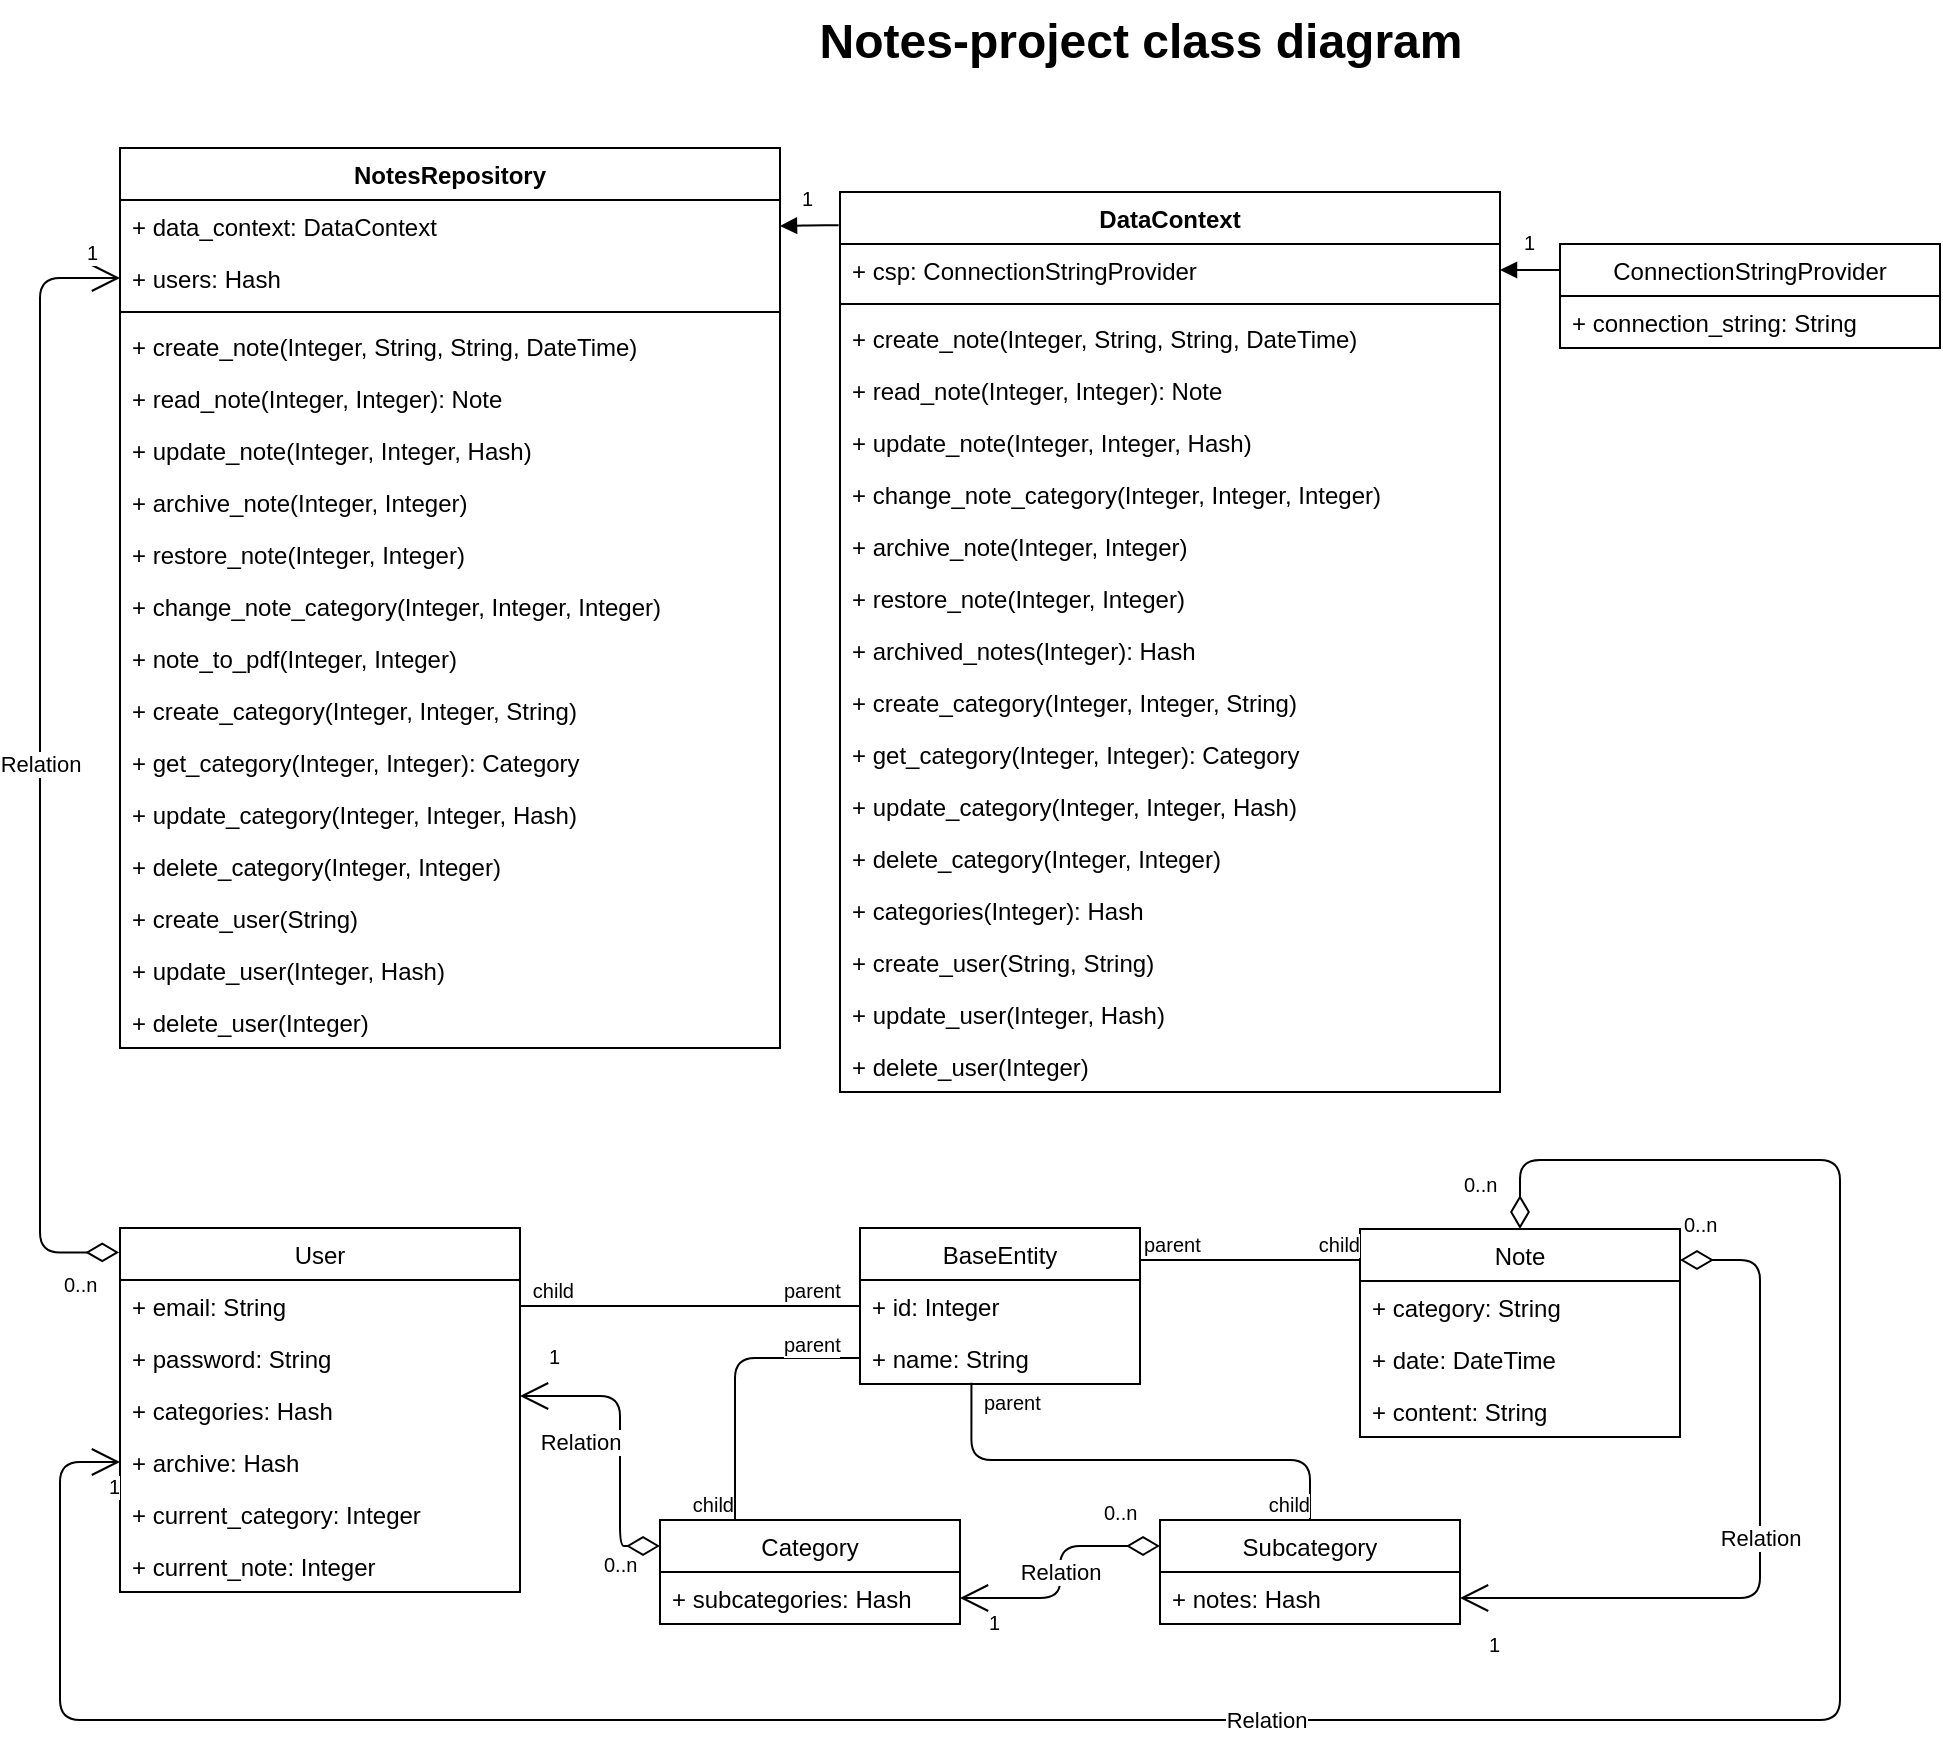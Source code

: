 <mxfile version="10.6.8" type="device"><diagram id="kdU3wLpG8yM0j89QvIXH" name="Page-1"><mxGraphModel dx="2154" dy="778" grid="1" gridSize="10" guides="1" tooltips="1" connect="1" arrows="1" fold="1" page="1" pageScale="1" pageWidth="827" pageHeight="1169" math="0" shadow="0"><root><mxCell id="0"/><mxCell id="1" parent="0"/><mxCell id="JmlzLfqExWZRx1-qsXbq-18" value="Note" style="swimlane;fontStyle=0;childLayout=stackLayout;horizontal=1;startSize=26;fillColor=none;horizontalStack=0;resizeParent=1;resizeParentMax=0;resizeLast=0;collapsible=1;marginBottom=0;" parent="1" vertex="1"><mxGeometry x="440" y="643.5" width="160" height="104" as="geometry"/></mxCell><mxCell id="JmlzLfqExWZRx1-qsXbq-45" value="+ category: String" style="text;strokeColor=none;fillColor=none;align=left;verticalAlign=top;spacingLeft=4;spacingRight=4;overflow=hidden;rotatable=0;points=[[0,0.5],[1,0.5]];portConstraint=eastwest;" parent="JmlzLfqExWZRx1-qsXbq-18" vertex="1"><mxGeometry y="26" width="160" height="26" as="geometry"/></mxCell><mxCell id="JmlzLfqExWZRx1-qsXbq-19" value="+ date: DateTime" style="text;strokeColor=none;fillColor=none;align=left;verticalAlign=top;spacingLeft=4;spacingRight=4;overflow=hidden;rotatable=0;points=[[0,0.5],[1,0.5]];portConstraint=eastwest;" parent="JmlzLfqExWZRx1-qsXbq-18" vertex="1"><mxGeometry y="52" width="160" height="26" as="geometry"/></mxCell><mxCell id="JmlzLfqExWZRx1-qsXbq-20" value="+ content: String" style="text;strokeColor=none;fillColor=none;align=left;verticalAlign=top;spacingLeft=4;spacingRight=4;overflow=hidden;rotatable=0;points=[[0,0.5],[1,0.5]];portConstraint=eastwest;" parent="JmlzLfqExWZRx1-qsXbq-18" vertex="1"><mxGeometry y="78" width="160" height="26" as="geometry"/></mxCell><mxCell id="JmlzLfqExWZRx1-qsXbq-25" value="NotesRepository" style="swimlane;fontStyle=1;align=center;verticalAlign=top;childLayout=stackLayout;horizontal=1;startSize=26;horizontalStack=0;resizeParent=1;resizeParentMax=0;resizeLast=0;collapsible=1;marginBottom=0;" parent="1" vertex="1"><mxGeometry x="-180" y="103" width="330" height="450" as="geometry"/></mxCell><mxCell id="JmlzLfqExWZRx1-qsXbq-53" value="+ data_context: DataContext" style="text;strokeColor=none;fillColor=none;align=left;verticalAlign=top;spacingLeft=4;spacingRight=4;overflow=hidden;rotatable=0;points=[[0,0.5],[1,0.5]];portConstraint=eastwest;" parent="JmlzLfqExWZRx1-qsXbq-25" vertex="1"><mxGeometry y="26" width="330" height="26" as="geometry"/></mxCell><mxCell id="TuftaSaJV7MdDBvJdGdb-63" value="+ users: Hash" style="text;strokeColor=none;fillColor=none;align=left;verticalAlign=top;spacingLeft=4;spacingRight=4;overflow=hidden;rotatable=0;points=[[0,0.5],[1,0.5]];portConstraint=eastwest;" parent="JmlzLfqExWZRx1-qsXbq-25" vertex="1"><mxGeometry y="52" width="330" height="26" as="geometry"/></mxCell><mxCell id="JmlzLfqExWZRx1-qsXbq-27" value="" style="line;strokeWidth=1;fillColor=none;align=left;verticalAlign=middle;spacingTop=-1;spacingLeft=3;spacingRight=3;rotatable=0;labelPosition=right;points=[];portConstraint=eastwest;" parent="JmlzLfqExWZRx1-qsXbq-25" vertex="1"><mxGeometry y="78" width="330" height="8" as="geometry"/></mxCell><mxCell id="JmlzLfqExWZRx1-qsXbq-28" value="+ create_note(Integer, String, String, DateTime)" style="text;strokeColor=none;fillColor=none;align=left;verticalAlign=top;spacingLeft=4;spacingRight=4;overflow=hidden;rotatable=0;points=[[0,0.5],[1,0.5]];portConstraint=eastwest;" parent="JmlzLfqExWZRx1-qsXbq-25" vertex="1"><mxGeometry y="86" width="330" height="26" as="geometry"/></mxCell><mxCell id="JmlzLfqExWZRx1-qsXbq-36" value="+ read_note(Integer, Integer): Note" style="text;strokeColor=none;fillColor=none;align=left;verticalAlign=top;spacingLeft=4;spacingRight=4;overflow=hidden;rotatable=0;points=[[0,0.5],[1,0.5]];portConstraint=eastwest;" parent="JmlzLfqExWZRx1-qsXbq-25" vertex="1"><mxGeometry y="112" width="330" height="26" as="geometry"/></mxCell><mxCell id="JmlzLfqExWZRx1-qsXbq-37" value="+ update_note(Integer, Integer, Hash)" style="text;strokeColor=none;fillColor=none;align=left;verticalAlign=top;spacingLeft=4;spacingRight=4;overflow=hidden;rotatable=0;points=[[0,0.5],[1,0.5]];portConstraint=eastwest;" parent="JmlzLfqExWZRx1-qsXbq-25" vertex="1"><mxGeometry y="138" width="330" height="26" as="geometry"/></mxCell><mxCell id="JmlzLfqExWZRx1-qsXbq-38" value="+ archive_note(Integer, Integer)" style="text;strokeColor=none;fillColor=none;align=left;verticalAlign=top;spacingLeft=4;spacingRight=4;overflow=hidden;rotatable=0;points=[[0,0.5],[1,0.5]];portConstraint=eastwest;" parent="JmlzLfqExWZRx1-qsXbq-25" vertex="1"><mxGeometry y="164" width="330" height="26" as="geometry"/></mxCell><mxCell id="TuftaSaJV7MdDBvJdGdb-70" value="+ restore_note(Integer, Integer)" style="text;strokeColor=none;fillColor=none;align=left;verticalAlign=top;spacingLeft=4;spacingRight=4;overflow=hidden;rotatable=0;points=[[0,0.5],[1,0.5]];portConstraint=eastwest;" parent="JmlzLfqExWZRx1-qsXbq-25" vertex="1"><mxGeometry y="190" width="330" height="26" as="geometry"/></mxCell><mxCell id="TuftaSaJV7MdDBvJdGdb-46" value="+ change_note_category(Integer, Integer, Integer)" style="text;strokeColor=none;fillColor=none;align=left;verticalAlign=top;spacingLeft=4;spacingRight=4;overflow=hidden;rotatable=0;points=[[0,0.5],[1,0.5]];portConstraint=eastwest;" parent="JmlzLfqExWZRx1-qsXbq-25" vertex="1"><mxGeometry y="216" width="330" height="26" as="geometry"/></mxCell><mxCell id="TuftaSaJV7MdDBvJdGdb-51" value="+ note_to_pdf(Integer, Integer)" style="text;strokeColor=none;fillColor=none;align=left;verticalAlign=top;spacingLeft=4;spacingRight=4;overflow=hidden;rotatable=0;points=[[0,0.5],[1,0.5]];portConstraint=eastwest;" parent="JmlzLfqExWZRx1-qsXbq-25" vertex="1"><mxGeometry y="242" width="330" height="26" as="geometry"/></mxCell><mxCell id="TuftaSaJV7MdDBvJdGdb-1" value="+ create_category(Integer, Integer, String)" style="text;strokeColor=none;fillColor=none;align=left;verticalAlign=top;spacingLeft=4;spacingRight=4;overflow=hidden;rotatable=0;points=[[0,0.5],[1,0.5]];portConstraint=eastwest;" parent="JmlzLfqExWZRx1-qsXbq-25" vertex="1"><mxGeometry y="268" width="330" height="26" as="geometry"/></mxCell><mxCell id="TuftaSaJV7MdDBvJdGdb-18" value="+ get_category(Integer, Integer): Category" style="text;strokeColor=none;fillColor=none;align=left;verticalAlign=top;spacingLeft=4;spacingRight=4;overflow=hidden;rotatable=0;points=[[0,0.5],[1,0.5]];portConstraint=eastwest;" parent="JmlzLfqExWZRx1-qsXbq-25" vertex="1"><mxGeometry y="294" width="330" height="26" as="geometry"/></mxCell><mxCell id="TuftaSaJV7MdDBvJdGdb-16" value="+ update_category(Integer, Integer, Hash)" style="text;strokeColor=none;fillColor=none;align=left;verticalAlign=top;spacingLeft=4;spacingRight=4;overflow=hidden;rotatable=0;points=[[0,0.5],[1,0.5]];portConstraint=eastwest;" parent="JmlzLfqExWZRx1-qsXbq-25" vertex="1"><mxGeometry y="320" width="330" height="26" as="geometry"/></mxCell><mxCell id="TuftaSaJV7MdDBvJdGdb-17" value="+ delete_category(Integer, Integer)" style="text;strokeColor=none;fillColor=none;align=left;verticalAlign=top;spacingLeft=4;spacingRight=4;overflow=hidden;rotatable=0;points=[[0,0.5],[1,0.5]];portConstraint=eastwest;" parent="JmlzLfqExWZRx1-qsXbq-25" vertex="1"><mxGeometry y="346" width="330" height="26" as="geometry"/></mxCell><mxCell id="TuftaSaJV7MdDBvJdGdb-52" value="+ create_user(String)" style="text;strokeColor=none;fillColor=none;align=left;verticalAlign=top;spacingLeft=4;spacingRight=4;overflow=hidden;rotatable=0;points=[[0,0.5],[1,0.5]];portConstraint=eastwest;" parent="JmlzLfqExWZRx1-qsXbq-25" vertex="1"><mxGeometry y="372" width="330" height="26" as="geometry"/></mxCell><mxCell id="TuftaSaJV7MdDBvJdGdb-53" value="+ update_user(Integer, Hash)" style="text;strokeColor=none;fillColor=none;align=left;verticalAlign=top;spacingLeft=4;spacingRight=4;overflow=hidden;rotatable=0;points=[[0,0.5],[1,0.5]];portConstraint=eastwest;" parent="JmlzLfqExWZRx1-qsXbq-25" vertex="1"><mxGeometry y="398" width="330" height="26" as="geometry"/></mxCell><mxCell id="TuftaSaJV7MdDBvJdGdb-56" value="+ delete_user(Integer)" style="text;strokeColor=none;fillColor=none;align=left;verticalAlign=top;spacingLeft=4;spacingRight=4;overflow=hidden;rotatable=0;points=[[0,0.5],[1,0.5]];portConstraint=eastwest;" parent="JmlzLfqExWZRx1-qsXbq-25" vertex="1"><mxGeometry y="424" width="330" height="26" as="geometry"/></mxCell><mxCell id="JmlzLfqExWZRx1-qsXbq-60" value="BaseEntity" style="swimlane;fontStyle=0;childLayout=stackLayout;horizontal=1;startSize=26;fillColor=none;horizontalStack=0;resizeParent=1;resizeParentMax=0;resizeLast=0;collapsible=1;marginBottom=0;" parent="1" vertex="1"><mxGeometry x="190" y="643" width="140" height="78" as="geometry"/></mxCell><mxCell id="JmlzLfqExWZRx1-qsXbq-62" value="+ id: Integer" style="text;strokeColor=none;fillColor=none;align=left;verticalAlign=top;spacingLeft=4;spacingRight=4;overflow=hidden;rotatable=0;points=[[0,0.5],[1,0.5]];portConstraint=eastwest;" parent="JmlzLfqExWZRx1-qsXbq-60" vertex="1"><mxGeometry y="26" width="140" height="26" as="geometry"/></mxCell><mxCell id="JmlzLfqExWZRx1-qsXbq-63" value="+ name: String" style="text;strokeColor=none;fillColor=none;align=left;verticalAlign=top;spacingLeft=4;spacingRight=4;overflow=hidden;rotatable=0;points=[[0,0.5],[1,0.5]];portConstraint=eastwest;" parent="JmlzLfqExWZRx1-qsXbq-60" vertex="1"><mxGeometry y="52" width="140" height="26" as="geometry"/></mxCell><mxCell id="TuftaSaJV7MdDBvJdGdb-2" value="Category" style="swimlane;fontStyle=0;childLayout=stackLayout;horizontal=1;startSize=26;fillColor=none;horizontalStack=0;resizeParent=1;resizeParentMax=0;resizeLast=0;collapsible=1;marginBottom=0;" parent="1" vertex="1"><mxGeometry x="90" y="789" width="150" height="52" as="geometry"/></mxCell><mxCell id="TuftaSaJV7MdDBvJdGdb-10" value="Subcategory" style="swimlane;fontStyle=0;childLayout=stackLayout;horizontal=1;startSize=26;fillColor=none;horizontalStack=0;resizeParent=1;resizeParentMax=0;resizeLast=0;collapsible=1;marginBottom=0;" parent="1" vertex="1"><mxGeometry x="340" y="789" width="150" height="52" as="geometry"/></mxCell><mxCell id="TuftaSaJV7MdDBvJdGdb-11" value="+ notes: Hash" style="text;strokeColor=none;fillColor=none;align=left;verticalAlign=top;spacingLeft=4;spacingRight=4;overflow=hidden;rotatable=0;points=[[0,0.5],[1,0.5]];portConstraint=eastwest;" parent="TuftaSaJV7MdDBvJdGdb-10" vertex="1"><mxGeometry y="26" width="150" height="26" as="geometry"/></mxCell><mxCell id="TuftaSaJV7MdDBvJdGdb-24" value="DataContext" style="swimlane;fontStyle=1;align=center;verticalAlign=top;childLayout=stackLayout;horizontal=1;startSize=26;horizontalStack=0;resizeParent=1;resizeParentMax=0;resizeLast=0;collapsible=1;marginBottom=0;" parent="1" vertex="1"><mxGeometry x="180" y="125" width="330" height="450" as="geometry"/></mxCell><mxCell id="TuftaSaJV7MdDBvJdGdb-25" value="+ csp: ConnectionStringProvider" style="text;strokeColor=none;fillColor=none;align=left;verticalAlign=top;spacingLeft=4;spacingRight=4;overflow=hidden;rotatable=0;points=[[0,0.5],[1,0.5]];portConstraint=eastwest;" parent="TuftaSaJV7MdDBvJdGdb-24" vertex="1"><mxGeometry y="26" width="330" height="26" as="geometry"/></mxCell><mxCell id="TuftaSaJV7MdDBvJdGdb-26" value="" style="line;strokeWidth=1;fillColor=none;align=left;verticalAlign=middle;spacingTop=-1;spacingLeft=3;spacingRight=3;rotatable=0;labelPosition=right;points=[];portConstraint=eastwest;" parent="TuftaSaJV7MdDBvJdGdb-24" vertex="1"><mxGeometry y="52" width="330" height="8" as="geometry"/></mxCell><mxCell id="TuftaSaJV7MdDBvJdGdb-27" value="+ create_note(Integer, String, String, DateTime)" style="text;strokeColor=none;fillColor=none;align=left;verticalAlign=top;spacingLeft=4;spacingRight=4;overflow=hidden;rotatable=0;points=[[0,0.5],[1,0.5]];portConstraint=eastwest;" parent="TuftaSaJV7MdDBvJdGdb-24" vertex="1"><mxGeometry y="60" width="330" height="26" as="geometry"/></mxCell><mxCell id="TuftaSaJV7MdDBvJdGdb-28" value="+ read_note(Integer, Integer): Note" style="text;strokeColor=none;fillColor=none;align=left;verticalAlign=top;spacingLeft=4;spacingRight=4;overflow=hidden;rotatable=0;points=[[0,0.5],[1,0.5]];portConstraint=eastwest;" parent="TuftaSaJV7MdDBvJdGdb-24" vertex="1"><mxGeometry y="86" width="330" height="26" as="geometry"/></mxCell><mxCell id="TuftaSaJV7MdDBvJdGdb-29" value="+ update_note(Integer, Integer, Hash)" style="text;strokeColor=none;fillColor=none;align=left;verticalAlign=top;spacingLeft=4;spacingRight=4;overflow=hidden;rotatable=0;points=[[0,0.5],[1,0.5]];portConstraint=eastwest;" parent="TuftaSaJV7MdDBvJdGdb-24" vertex="1"><mxGeometry y="112" width="330" height="26" as="geometry"/></mxCell><mxCell id="TuftaSaJV7MdDBvJdGdb-57" value="+ change_note_category(Integer, Integer, Integer)" style="text;strokeColor=none;fillColor=none;align=left;verticalAlign=top;spacingLeft=4;spacingRight=4;overflow=hidden;rotatable=0;points=[[0,0.5],[1,0.5]];portConstraint=eastwest;" parent="TuftaSaJV7MdDBvJdGdb-24" vertex="1"><mxGeometry y="138" width="330" height="26" as="geometry"/></mxCell><mxCell id="TuftaSaJV7MdDBvJdGdb-30" value="+ archive_note(Integer, Integer)" style="text;strokeColor=none;fillColor=none;align=left;verticalAlign=top;spacingLeft=4;spacingRight=4;overflow=hidden;rotatable=0;points=[[0,0.5],[1,0.5]];portConstraint=eastwest;" parent="TuftaSaJV7MdDBvJdGdb-24" vertex="1"><mxGeometry y="164" width="330" height="26" as="geometry"/></mxCell><mxCell id="TuftaSaJV7MdDBvJdGdb-71" value="+ restore_note(Integer, Integer)" style="text;strokeColor=none;fillColor=none;align=left;verticalAlign=top;spacingLeft=4;spacingRight=4;overflow=hidden;rotatable=0;points=[[0,0.5],[1,0.5]];portConstraint=eastwest;" parent="TuftaSaJV7MdDBvJdGdb-24" vertex="1"><mxGeometry y="190" width="330" height="26" as="geometry"/></mxCell><mxCell id="TuftaSaJV7MdDBvJdGdb-76" value="+ archived_notes(Integer): Hash" style="text;strokeColor=none;fillColor=none;align=left;verticalAlign=top;spacingLeft=4;spacingRight=4;overflow=hidden;rotatable=0;points=[[0,0.5],[1,0.5]];portConstraint=eastwest;" parent="TuftaSaJV7MdDBvJdGdb-24" vertex="1"><mxGeometry y="216" width="330" height="26" as="geometry"/></mxCell><mxCell id="TuftaSaJV7MdDBvJdGdb-33" value="+ create_category(Integer, Integer, String)" style="text;strokeColor=none;fillColor=none;align=left;verticalAlign=top;spacingLeft=4;spacingRight=4;overflow=hidden;rotatable=0;points=[[0,0.5],[1,0.5]];portConstraint=eastwest;" parent="TuftaSaJV7MdDBvJdGdb-24" vertex="1"><mxGeometry y="242" width="330" height="26" as="geometry"/></mxCell><mxCell id="TuftaSaJV7MdDBvJdGdb-34" value="+ get_category(Integer, Integer): Category" style="text;strokeColor=none;fillColor=none;align=left;verticalAlign=top;spacingLeft=4;spacingRight=4;overflow=hidden;rotatable=0;points=[[0,0.5],[1,0.5]];portConstraint=eastwest;" parent="TuftaSaJV7MdDBvJdGdb-24" vertex="1"><mxGeometry y="268" width="330" height="26" as="geometry"/></mxCell><mxCell id="TuftaSaJV7MdDBvJdGdb-35" value="+ update_category(Integer, Integer, Hash)" style="text;strokeColor=none;fillColor=none;align=left;verticalAlign=top;spacingLeft=4;spacingRight=4;overflow=hidden;rotatable=0;points=[[0,0.5],[1,0.5]];portConstraint=eastwest;" parent="TuftaSaJV7MdDBvJdGdb-24" vertex="1"><mxGeometry y="294" width="330" height="26" as="geometry"/></mxCell><mxCell id="TuftaSaJV7MdDBvJdGdb-36" value="+ delete_category(Integer, Integer)" style="text;strokeColor=none;fillColor=none;align=left;verticalAlign=top;spacingLeft=4;spacingRight=4;overflow=hidden;rotatable=0;points=[[0,0.5],[1,0.5]];portConstraint=eastwest;" parent="TuftaSaJV7MdDBvJdGdb-24" vertex="1"><mxGeometry y="320" width="330" height="26" as="geometry"/></mxCell><mxCell id="TuftaSaJV7MdDBvJdGdb-37" value="+ categories(Integer): Hash" style="text;strokeColor=none;fillColor=none;align=left;verticalAlign=top;spacingLeft=4;spacingRight=4;overflow=hidden;rotatable=0;points=[[0,0.5],[1,0.5]];portConstraint=eastwest;" parent="TuftaSaJV7MdDBvJdGdb-24" vertex="1"><mxGeometry y="346" width="330" height="26" as="geometry"/></mxCell><mxCell id="TuftaSaJV7MdDBvJdGdb-69" value="+ create_user(String, String)" style="text;strokeColor=none;fillColor=none;align=left;verticalAlign=top;spacingLeft=4;spacingRight=4;overflow=hidden;rotatable=0;points=[[0,0.5],[1,0.5]];portConstraint=eastwest;" parent="TuftaSaJV7MdDBvJdGdb-24" vertex="1"><mxGeometry y="372" width="330" height="26" as="geometry"/></mxCell><mxCell id="TuftaSaJV7MdDBvJdGdb-74" value="+ update_user(Integer, Hash)" style="text;strokeColor=none;fillColor=none;align=left;verticalAlign=top;spacingLeft=4;spacingRight=4;overflow=hidden;rotatable=0;points=[[0,0.5],[1,0.5]];portConstraint=eastwest;" parent="TuftaSaJV7MdDBvJdGdb-24" vertex="1"><mxGeometry y="398" width="330" height="26" as="geometry"/></mxCell><mxCell id="TuftaSaJV7MdDBvJdGdb-75" value="+ delete_user(Integer)" style="text;strokeColor=none;fillColor=none;align=left;verticalAlign=top;spacingLeft=4;spacingRight=4;overflow=hidden;rotatable=0;points=[[0,0.5],[1,0.5]];portConstraint=eastwest;" parent="TuftaSaJV7MdDBvJdGdb-24" vertex="1"><mxGeometry y="424" width="330" height="26" as="geometry"/></mxCell><mxCell id="TuftaSaJV7MdDBvJdGdb-39" value="ConnectionStringProvider" style="swimlane;fontStyle=0;childLayout=stackLayout;horizontal=1;startSize=26;fillColor=none;horizontalStack=0;resizeParent=1;resizeParentMax=0;resizeLast=0;collapsible=1;marginBottom=0;" parent="1" vertex="1"><mxGeometry x="540" y="151" width="190" height="52" as="geometry"/></mxCell><mxCell id="TuftaSaJV7MdDBvJdGdb-40" value="+ connection_string: String" style="text;strokeColor=none;fillColor=none;align=left;verticalAlign=top;spacingLeft=4;spacingRight=4;overflow=hidden;rotatable=0;points=[[0,0.5],[1,0.5]];portConstraint=eastwest;" parent="TuftaSaJV7MdDBvJdGdb-39" vertex="1"><mxGeometry y="26" width="190" height="26" as="geometry"/></mxCell><mxCell id="TuftaSaJV7MdDBvJdGdb-64" value="User" style="swimlane;fontStyle=0;childLayout=stackLayout;horizontal=1;startSize=26;fillColor=none;horizontalStack=0;resizeParent=1;resizeParentMax=0;resizeLast=0;collapsible=1;marginBottom=0;" parent="1" vertex="1"><mxGeometry x="-180" y="643" width="200" height="182" as="geometry"/></mxCell><mxCell id="TuftaSaJV7MdDBvJdGdb-65" value="+ email: String" style="text;strokeColor=none;fillColor=none;align=left;verticalAlign=top;spacingLeft=4;spacingRight=4;overflow=hidden;rotatable=0;points=[[0,0.5],[1,0.5]];portConstraint=eastwest;" parent="TuftaSaJV7MdDBvJdGdb-64" vertex="1"><mxGeometry y="26" width="200" height="26" as="geometry"/></mxCell><mxCell id="TuftaSaJV7MdDBvJdGdb-73" value="+ password: String" style="text;strokeColor=none;fillColor=none;align=left;verticalAlign=top;spacingLeft=4;spacingRight=4;overflow=hidden;rotatable=0;points=[[0,0.5],[1,0.5]];portConstraint=eastwest;" parent="TuftaSaJV7MdDBvJdGdb-64" vertex="1"><mxGeometry y="52" width="200" height="26" as="geometry"/></mxCell><mxCell id="TuftaSaJV7MdDBvJdGdb-102" value="+ categories: Hash" style="text;strokeColor=none;fillColor=none;align=left;verticalAlign=top;spacingLeft=4;spacingRight=4;overflow=hidden;rotatable=0;points=[[0,0.5],[1,0.5]];portConstraint=eastwest;" parent="TuftaSaJV7MdDBvJdGdb-64" vertex="1"><mxGeometry y="78" width="200" height="26" as="geometry"/></mxCell><mxCell id="TuftaSaJV7MdDBvJdGdb-103" value="+ archive: Hash" style="text;strokeColor=none;fillColor=none;align=left;verticalAlign=top;spacingLeft=4;spacingRight=4;overflow=hidden;rotatable=0;points=[[0,0.5],[1,0.5]];portConstraint=eastwest;" parent="TuftaSaJV7MdDBvJdGdb-64" vertex="1"><mxGeometry y="104" width="200" height="26" as="geometry"/></mxCell><mxCell id="TuftaSaJV7MdDBvJdGdb-104" value="+ current_category: Integer" style="text;strokeColor=none;fillColor=none;align=left;verticalAlign=top;spacingLeft=4;spacingRight=4;overflow=hidden;rotatable=0;points=[[0,0.5],[1,0.5]];portConstraint=eastwest;" parent="TuftaSaJV7MdDBvJdGdb-64" vertex="1"><mxGeometry y="130" width="200" height="26" as="geometry"/></mxCell><mxCell id="TuftaSaJV7MdDBvJdGdb-105" value="+ current_note: Integer" style="text;strokeColor=none;fillColor=none;align=left;verticalAlign=top;spacingLeft=4;spacingRight=4;overflow=hidden;rotatable=0;points=[[0,0.5],[1,0.5]];portConstraint=eastwest;" parent="TuftaSaJV7MdDBvJdGdb-64" vertex="1"><mxGeometry y="156" width="200" height="26" as="geometry"/></mxCell><mxCell id="TuftaSaJV7MdDBvJdGdb-96" value="Relation" style="endArrow=open;html=1;endSize=12;startArrow=diamondThin;startSize=14;startFill=0;edgeStyle=orthogonalEdgeStyle;exitX=0;exitY=0.25;exitDx=0;exitDy=0;entryX=1;entryY=0.75;entryDx=0;entryDy=0;" parent="1" source="TuftaSaJV7MdDBvJdGdb-10" target="TuftaSaJV7MdDBvJdGdb-2" edge="1"><mxGeometry relative="1" as="geometry"><mxPoint x="-50" y="929" as="sourcePoint"/><mxPoint x="110" y="929" as="targetPoint"/></mxGeometry></mxCell><mxCell id="TuftaSaJV7MdDBvJdGdb-97" value="0..n" style="resizable=0;html=1;align=left;verticalAlign=top;labelBackgroundColor=#ffffff;fontSize=10;" parent="TuftaSaJV7MdDBvJdGdb-96" connectable="0" vertex="1"><mxGeometry x="-1" relative="1" as="geometry"><mxPoint x="-30" y="-29" as="offset"/></mxGeometry></mxCell><mxCell id="TuftaSaJV7MdDBvJdGdb-98" value="1" style="resizable=0;html=1;align=right;verticalAlign=top;labelBackgroundColor=#ffffff;fontSize=10;" parent="TuftaSaJV7MdDBvJdGdb-96" connectable="0" vertex="1"><mxGeometry x="1" relative="1" as="geometry"><mxPoint x="20" as="offset"/></mxGeometry></mxCell><mxCell id="TuftaSaJV7MdDBvJdGdb-3" value="+ subcategories: Hash" style="text;strokeColor=none;fillColor=none;align=left;verticalAlign=top;spacingLeft=4;spacingRight=4;overflow=hidden;rotatable=0;points=[[0,0.5],[1,0.5]];portConstraint=eastwest;" parent="1" vertex="1"><mxGeometry x="90" y="815" width="150" height="26" as="geometry"/></mxCell><mxCell id="TuftaSaJV7MdDBvJdGdb-109" value="Relation" style="endArrow=open;html=1;endSize=12;startArrow=diamondThin;startSize=14;startFill=0;edgeStyle=orthogonalEdgeStyle;exitX=0;exitY=0.25;exitDx=0;exitDy=0;" parent="1" source="TuftaSaJV7MdDBvJdGdb-2" edge="1"><mxGeometry y="20" relative="1" as="geometry"><mxPoint x="50" y="746" as="sourcePoint"/><mxPoint x="20" y="727" as="targetPoint"/><Array as="points"><mxPoint x="70" y="802"/><mxPoint x="70" y="727"/></Array><mxPoint as="offset"/></mxGeometry></mxCell><mxCell id="TuftaSaJV7MdDBvJdGdb-110" value="0..n" style="resizable=0;html=1;align=left;verticalAlign=top;labelBackgroundColor=#ffffff;fontSize=10;" parent="TuftaSaJV7MdDBvJdGdb-109" connectable="0" vertex="1"><mxGeometry x="-1" relative="1" as="geometry"><mxPoint x="-30" y="-3" as="offset"/></mxGeometry></mxCell><mxCell id="TuftaSaJV7MdDBvJdGdb-111" value="1" style="resizable=0;html=1;align=right;verticalAlign=top;labelBackgroundColor=#ffffff;fontSize=10;" parent="TuftaSaJV7MdDBvJdGdb-109" connectable="0" vertex="1"><mxGeometry x="1" relative="1" as="geometry"><mxPoint x="20" y="-32" as="offset"/></mxGeometry></mxCell><mxCell id="TuftaSaJV7MdDBvJdGdb-115" value="" style="endArrow=none;html=1;edgeStyle=orthogonalEdgeStyle;entryX=1;entryY=0.5;entryDx=0;entryDy=0;exitX=0;exitY=0.5;exitDx=0;exitDy=0;" parent="1" source="JmlzLfqExWZRx1-qsXbq-62" target="TuftaSaJV7MdDBvJdGdb-65" edge="1"><mxGeometry relative="1" as="geometry"><mxPoint x="190" y="659" as="sourcePoint"/><mxPoint x="23" y="659" as="targetPoint"/></mxGeometry></mxCell><mxCell id="TuftaSaJV7MdDBvJdGdb-116" value="parent" style="resizable=0;html=1;align=left;verticalAlign=bottom;labelBackgroundColor=#ffffff;fontSize=10;" parent="TuftaSaJV7MdDBvJdGdb-115" connectable="0" vertex="1"><mxGeometry x="-1" relative="1" as="geometry"><mxPoint x="-40" as="offset"/></mxGeometry></mxCell><mxCell id="TuftaSaJV7MdDBvJdGdb-117" value="child" style="resizable=0;html=1;align=right;verticalAlign=bottom;labelBackgroundColor=#ffffff;fontSize=10;" parent="TuftaSaJV7MdDBvJdGdb-115" connectable="0" vertex="1"><mxGeometry x="1" relative="1" as="geometry"><mxPoint x="27" as="offset"/></mxGeometry></mxCell><mxCell id="TuftaSaJV7MdDBvJdGdb-120" value="Relation" style="endArrow=open;html=1;endSize=12;startArrow=diamondThin;startSize=14;startFill=0;edgeStyle=orthogonalEdgeStyle;exitX=1;exitY=0.149;exitDx=0;exitDy=0;exitPerimeter=0;entryX=1;entryY=0.5;entryDx=0;entryDy=0;" parent="1" source="JmlzLfqExWZRx1-qsXbq-18" target="TuftaSaJV7MdDBvJdGdb-11" edge="1"><mxGeometry relative="1" as="geometry"><mxPoint x="120" y="869" as="sourcePoint"/><mxPoint x="280" y="869" as="targetPoint"/><Array as="points"><mxPoint x="640" y="659"/><mxPoint x="640" y="828"/></Array></mxGeometry></mxCell><mxCell id="TuftaSaJV7MdDBvJdGdb-121" value="0..n" style="resizable=0;html=1;align=left;verticalAlign=top;labelBackgroundColor=#ffffff;fontSize=10;" parent="TuftaSaJV7MdDBvJdGdb-120" connectable="0" vertex="1"><mxGeometry x="-1" relative="1" as="geometry"><mxPoint y="-30" as="offset"/></mxGeometry></mxCell><mxCell id="TuftaSaJV7MdDBvJdGdb-122" value="1" style="resizable=0;html=1;align=right;verticalAlign=top;labelBackgroundColor=#ffffff;fontSize=10;" parent="TuftaSaJV7MdDBvJdGdb-120" connectable="0" vertex="1"><mxGeometry x="1" relative="1" as="geometry"><mxPoint x="20" y="11" as="offset"/></mxGeometry></mxCell><mxCell id="TuftaSaJV7MdDBvJdGdb-123" value="" style="endArrow=none;html=1;edgeStyle=orthogonalEdgeStyle;exitX=0;exitY=0.5;exitDx=0;exitDy=0;entryX=0.25;entryY=0;entryDx=0;entryDy=0;" parent="1" source="JmlzLfqExWZRx1-qsXbq-63" target="TuftaSaJV7MdDBvJdGdb-2" edge="1"><mxGeometry relative="1" as="geometry"><mxPoint x="222" y="723" as="sourcePoint"/><mxPoint x="280" y="879" as="targetPoint"/></mxGeometry></mxCell><mxCell id="TuftaSaJV7MdDBvJdGdb-124" value="parent" style="resizable=0;html=1;align=left;verticalAlign=bottom;labelBackgroundColor=#ffffff;fontSize=10;" parent="TuftaSaJV7MdDBvJdGdb-123" connectable="0" vertex="1"><mxGeometry x="-1" relative="1" as="geometry"><mxPoint x="-40" y="1" as="offset"/></mxGeometry></mxCell><mxCell id="TuftaSaJV7MdDBvJdGdb-125" value="child" style="resizable=0;html=1;align=right;verticalAlign=bottom;labelBackgroundColor=#ffffff;fontSize=10;" parent="TuftaSaJV7MdDBvJdGdb-123" connectable="0" vertex="1"><mxGeometry x="1" relative="1" as="geometry"/></mxCell><mxCell id="TuftaSaJV7MdDBvJdGdb-126" value="" style="endArrow=none;html=1;edgeStyle=orthogonalEdgeStyle;exitX=0.398;exitY=0.974;exitDx=0;exitDy=0;exitPerimeter=0;entryX=0.5;entryY=0;entryDx=0;entryDy=0;" parent="1" source="JmlzLfqExWZRx1-qsXbq-63" target="TuftaSaJV7MdDBvJdGdb-10" edge="1"><mxGeometry relative="1" as="geometry"><mxPoint x="260" y="729" as="sourcePoint"/><mxPoint x="420" y="729" as="targetPoint"/><Array as="points"><mxPoint x="246" y="759"/><mxPoint x="415" y="759"/></Array></mxGeometry></mxCell><mxCell id="TuftaSaJV7MdDBvJdGdb-127" value="parent" style="resizable=0;html=1;align=left;verticalAlign=bottom;labelBackgroundColor=#ffffff;fontSize=10;" parent="TuftaSaJV7MdDBvJdGdb-126" connectable="0" vertex="1"><mxGeometry x="-1" relative="1" as="geometry"><mxPoint x="4.5" y="18.5" as="offset"/></mxGeometry></mxCell><mxCell id="TuftaSaJV7MdDBvJdGdb-128" value="child" style="resizable=0;html=1;align=right;verticalAlign=bottom;labelBackgroundColor=#ffffff;fontSize=10;" parent="TuftaSaJV7MdDBvJdGdb-126" connectable="0" vertex="1"><mxGeometry x="1" relative="1" as="geometry"/></mxCell><mxCell id="TuftaSaJV7MdDBvJdGdb-133" value="" style="endArrow=block;endFill=1;html=1;edgeStyle=orthogonalEdgeStyle;align=left;verticalAlign=top;entryX=1;entryY=0.5;entryDx=0;entryDy=0;fontSize=11;exitX=-0.002;exitY=0.037;exitDx=0;exitDy=0;exitPerimeter=0;" parent="1" source="TuftaSaJV7MdDBvJdGdb-24" target="JmlzLfqExWZRx1-qsXbq-53" edge="1"><mxGeometry x="-0.005" y="15" relative="1" as="geometry"><mxPoint x="160" y="142" as="sourcePoint"/><mxPoint x="280" y="76.647" as="targetPoint"/><mxPoint x="15" y="-10" as="offset"/></mxGeometry></mxCell><mxCell id="TuftaSaJV7MdDBvJdGdb-134" value="1" style="resizable=0;html=1;align=left;verticalAlign=bottom;labelBackgroundColor=#ffffff;fontSize=10;" parent="TuftaSaJV7MdDBvJdGdb-133" connectable="0" vertex="1"><mxGeometry x="-1" relative="1" as="geometry"><mxPoint x="-20" y="-5.5" as="offset"/></mxGeometry></mxCell><mxCell id="TuftaSaJV7MdDBvJdGdb-139" value="" style="endArrow=block;endFill=1;html=1;edgeStyle=orthogonalEdgeStyle;align=left;verticalAlign=top;fontSize=11;exitX=0;exitY=0.25;exitDx=0;exitDy=0;" parent="1" source="TuftaSaJV7MdDBvJdGdb-39" edge="1"><mxGeometry x="-0.005" y="15" relative="1" as="geometry"><mxPoint x="530" y="164" as="sourcePoint"/><mxPoint x="510" y="164" as="targetPoint"/><Array as="points"/><mxPoint x="15" y="-10" as="offset"/></mxGeometry></mxCell><mxCell id="TuftaSaJV7MdDBvJdGdb-140" value="1" style="resizable=0;html=1;align=left;verticalAlign=bottom;labelBackgroundColor=#ffffff;fontSize=10;" parent="TuftaSaJV7MdDBvJdGdb-139" connectable="0" vertex="1"><mxGeometry x="-1" relative="1" as="geometry"><mxPoint x="-20" y="-5.5" as="offset"/></mxGeometry></mxCell><mxCell id="TuftaSaJV7MdDBvJdGdb-141" value="Relation" style="endArrow=open;html=1;endSize=12;startArrow=diamondThin;startSize=14;startFill=0;edgeStyle=orthogonalEdgeStyle;fontSize=11;exitX=-0.002;exitY=0.067;exitDx=0;exitDy=0;exitPerimeter=0;entryX=0;entryY=0.5;entryDx=0;entryDy=0;" parent="1" source="TuftaSaJV7MdDBvJdGdb-64" target="TuftaSaJV7MdDBvJdGdb-63" edge="1"><mxGeometry relative="1" as="geometry"><mxPoint x="-180" y="879" as="sourcePoint"/><mxPoint x="-20" y="879" as="targetPoint"/><Array as="points"><mxPoint x="-220" y="655"/><mxPoint x="-220" y="168"/></Array></mxGeometry></mxCell><mxCell id="TuftaSaJV7MdDBvJdGdb-142" value="0..n" style="resizable=0;html=1;align=left;verticalAlign=top;labelBackgroundColor=#ffffff;fontSize=10;" parent="TuftaSaJV7MdDBvJdGdb-141" connectable="0" vertex="1"><mxGeometry x="-1" relative="1" as="geometry"><mxPoint x="-29.5" y="4" as="offset"/></mxGeometry></mxCell><mxCell id="TuftaSaJV7MdDBvJdGdb-143" value="1" style="resizable=0;html=1;align=right;verticalAlign=top;labelBackgroundColor=#ffffff;fontSize=10;" parent="TuftaSaJV7MdDBvJdGdb-141" connectable="0" vertex="1"><mxGeometry x="1" relative="1" as="geometry"><mxPoint x="-10.5" y="-25.5" as="offset"/></mxGeometry></mxCell><mxCell id="TuftaSaJV7MdDBvJdGdb-146" value="" style="endArrow=none;html=1;edgeStyle=orthogonalEdgeStyle;fontSize=11;" parent="1" edge="1"><mxGeometry relative="1" as="geometry"><mxPoint x="330" y="659" as="sourcePoint"/><mxPoint x="440" y="659" as="targetPoint"/></mxGeometry></mxCell><mxCell id="TuftaSaJV7MdDBvJdGdb-147" value="parent" style="resizable=0;html=1;align=left;verticalAlign=bottom;labelBackgroundColor=#ffffff;fontSize=10;" parent="TuftaSaJV7MdDBvJdGdb-146" connectable="0" vertex="1"><mxGeometry x="-1" relative="1" as="geometry"/></mxCell><mxCell id="TuftaSaJV7MdDBvJdGdb-148" value="child" style="resizable=0;html=1;align=right;verticalAlign=bottom;labelBackgroundColor=#ffffff;fontSize=10;" parent="TuftaSaJV7MdDBvJdGdb-146" connectable="0" vertex="1"><mxGeometry x="1" relative="1" as="geometry"/></mxCell><mxCell id="TuftaSaJV7MdDBvJdGdb-151" value="Relation" style="endArrow=open;html=1;endSize=12;startArrow=diamondThin;startSize=14;startFill=0;edgeStyle=orthogonalEdgeStyle;fontSize=11;exitX=0.5;exitY=0;exitDx=0;exitDy=0;entryX=0;entryY=0.5;entryDx=0;entryDy=0;" parent="1" source="JmlzLfqExWZRx1-qsXbq-18" target="TuftaSaJV7MdDBvJdGdb-103" edge="1"><mxGeometry relative="1" as="geometry"><mxPoint x="-240" y="879" as="sourcePoint"/><mxPoint x="-80" y="879" as="targetPoint"/><Array as="points"><mxPoint x="520" y="609"/><mxPoint x="680" y="609"/><mxPoint x="680" y="889"/><mxPoint x="-210" y="889"/><mxPoint x="-210" y="760"/></Array></mxGeometry></mxCell><mxCell id="TuftaSaJV7MdDBvJdGdb-152" value="0..n" style="resizable=0;html=1;align=left;verticalAlign=top;labelBackgroundColor=#ffffff;fontSize=10;" parent="TuftaSaJV7MdDBvJdGdb-151" connectable="0" vertex="1"><mxGeometry x="-1" relative="1" as="geometry"><mxPoint x="-30" y="-34.5" as="offset"/></mxGeometry></mxCell><mxCell id="TuftaSaJV7MdDBvJdGdb-153" value="1" style="resizable=0;html=1;align=right;verticalAlign=top;labelBackgroundColor=#ffffff;fontSize=10;" parent="TuftaSaJV7MdDBvJdGdb-151" connectable="0" vertex="1"><mxGeometry x="1" relative="1" as="geometry"/></mxCell><mxCell id="TuftaSaJV7MdDBvJdGdb-154" value="Notes-project class diagram" style="text;strokeColor=none;fillColor=none;html=1;fontSize=24;fontStyle=1;verticalAlign=middle;align=center;" parent="1" vertex="1"><mxGeometry x="97.5" y="29" width="465" height="41" as="geometry"/></mxCell></root></mxGraphModel></diagram></mxfile>